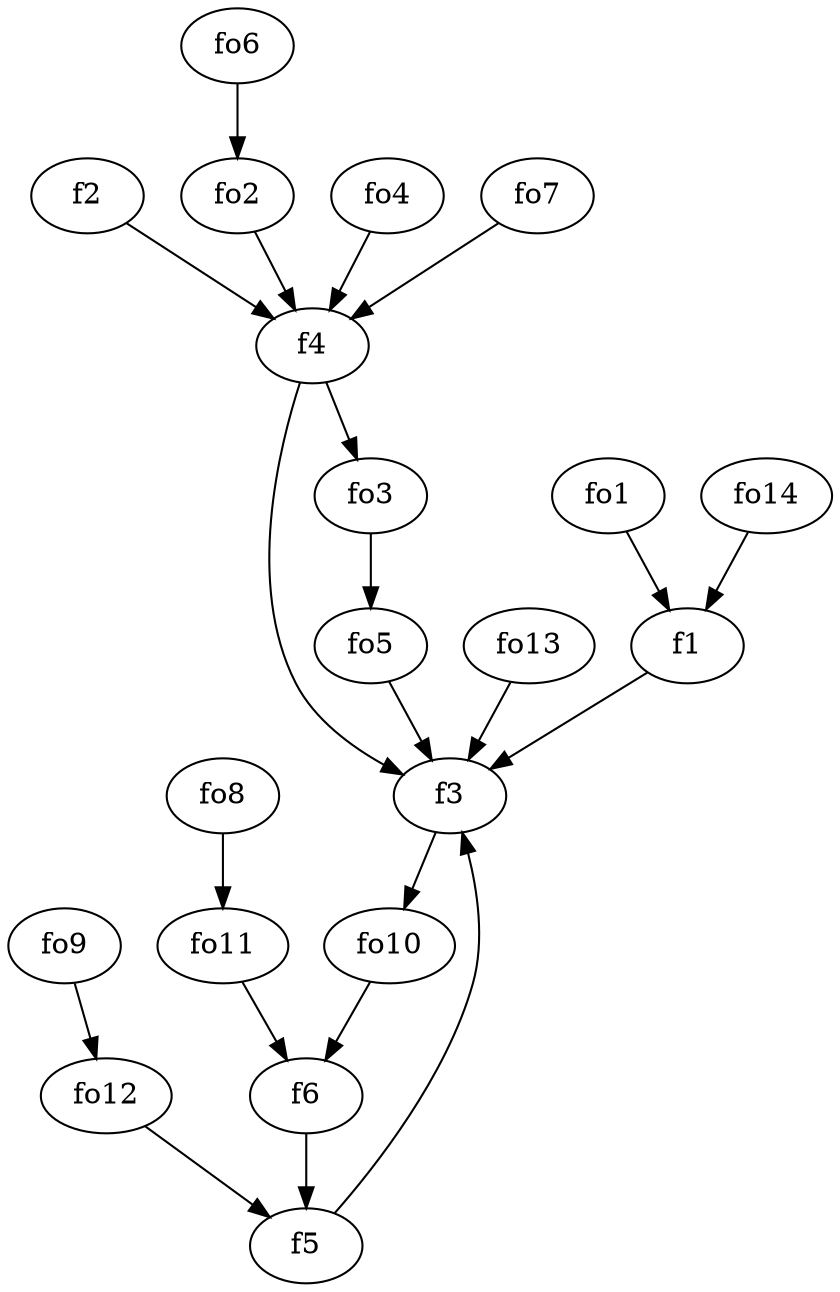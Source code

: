 strict digraph  {
f1;
f2;
f3;
f4;
f5;
f6;
fo1;
fo2;
fo3;
fo4;
fo5;
fo6;
fo7;
fo8;
fo9;
fo10;
fo11;
fo12;
fo13;
fo14;
f1 -> f3  [weight=2];
f2 -> f4  [weight=2];
f3 -> fo10  [weight=2];
f4 -> fo3  [weight=2];
f4 -> f3  [weight=2];
f5 -> f3  [weight=2];
f6 -> f5  [weight=2];
fo1 -> f1  [weight=2];
fo2 -> f4  [weight=2];
fo3 -> fo5  [weight=2];
fo4 -> f4  [weight=2];
fo5 -> f3  [weight=2];
fo6 -> fo2  [weight=2];
fo7 -> f4  [weight=2];
fo8 -> fo11  [weight=2];
fo9 -> fo12  [weight=2];
fo10 -> f6  [weight=2];
fo11 -> f6  [weight=2];
fo12 -> f5  [weight=2];
fo13 -> f3  [weight=2];
fo14 -> f1  [weight=2];
}
